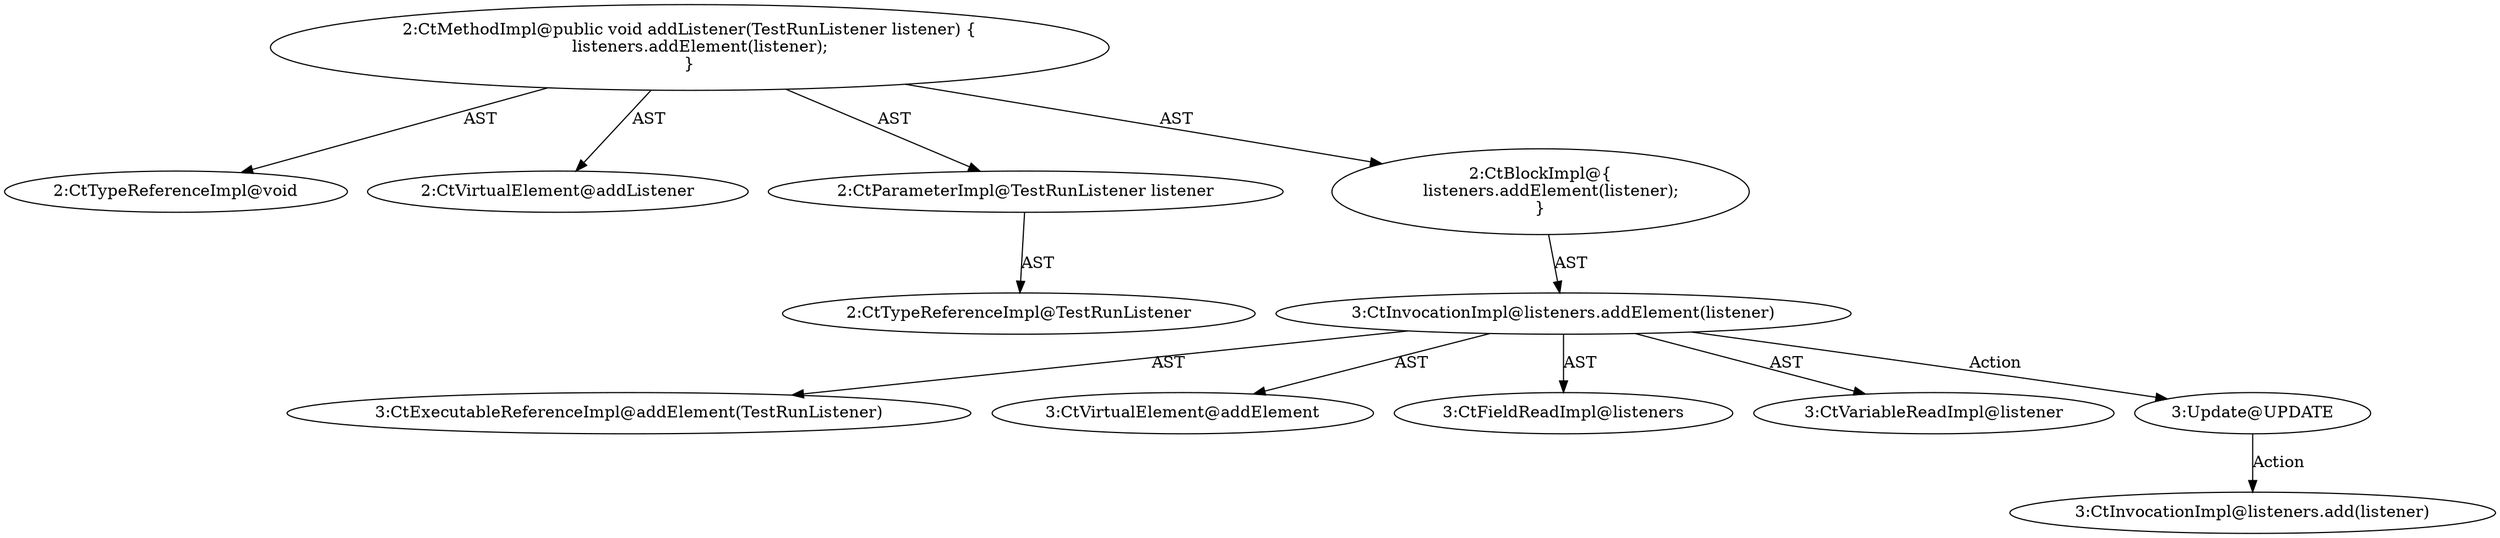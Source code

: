 digraph "addListener#?,TestRunListener" {
0 [label="2:CtTypeReferenceImpl@void" shape=ellipse]
1 [label="2:CtVirtualElement@addListener" shape=ellipse]
2 [label="2:CtParameterImpl@TestRunListener listener" shape=ellipse]
3 [label="2:CtTypeReferenceImpl@TestRunListener" shape=ellipse]
4 [label="3:CtExecutableReferenceImpl@addElement(TestRunListener)" shape=ellipse]
5 [label="3:CtVirtualElement@addElement" shape=ellipse]
6 [label="3:CtFieldReadImpl@listeners" shape=ellipse]
7 [label="3:CtVariableReadImpl@listener" shape=ellipse]
8 [label="3:CtInvocationImpl@listeners.addElement(listener)" shape=ellipse]
9 [label="2:CtBlockImpl@\{
    listeners.addElement(listener);
\}" shape=ellipse]
10 [label="2:CtMethodImpl@public void addListener(TestRunListener listener) \{
    listeners.addElement(listener);
\}" shape=ellipse]
11 [label="3:Update@UPDATE" shape=ellipse]
12 [label="3:CtInvocationImpl@listeners.add(listener)" shape=ellipse]
2 -> 3 [label="AST"];
8 -> 5 [label="AST"];
8 -> 6 [label="AST"];
8 -> 4 [label="AST"];
8 -> 7 [label="AST"];
8 -> 11 [label="Action"];
9 -> 8 [label="AST"];
10 -> 1 [label="AST"];
10 -> 0 [label="AST"];
10 -> 2 [label="AST"];
10 -> 9 [label="AST"];
11 -> 12 [label="Action"];
}